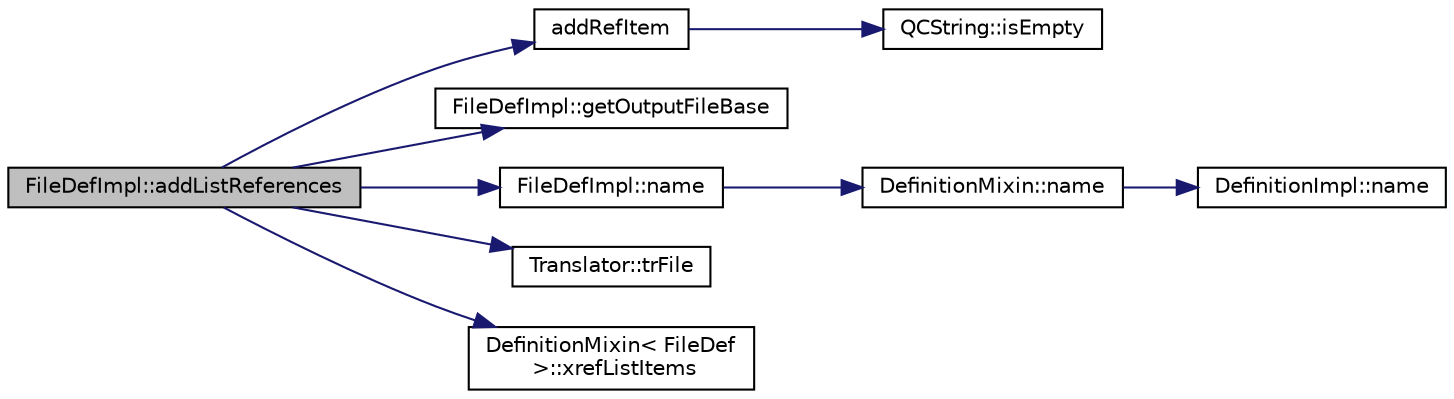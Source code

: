 digraph "FileDefImpl::addListReferences"
{
 // LATEX_PDF_SIZE
  edge [fontname="Helvetica",fontsize="10",labelfontname="Helvetica",labelfontsize="10"];
  node [fontname="Helvetica",fontsize="10",shape=record];
  rankdir="LR";
  Node1 [label="FileDefImpl::addListReferences",height=0.2,width=0.4,color="black", fillcolor="grey75", style="filled", fontcolor="black",tooltip=" "];
  Node1 -> Node2 [color="midnightblue",fontsize="10",style="solid"];
  Node2 [label="addRefItem",height=0.2,width=0.4,color="black", fillcolor="white", style="filled",URL="$util_8cpp.html#a6c177ac509924d60c71b820d39d28b9f",tooltip=" "];
  Node2 -> Node3 [color="midnightblue",fontsize="10",style="solid"];
  Node3 [label="QCString::isEmpty",height=0.2,width=0.4,color="black", fillcolor="white", style="filled",URL="$classQCString.html#a621c4090d69ad7d05ef8e5234376c3d8",tooltip=" "];
  Node1 -> Node4 [color="midnightblue",fontsize="10",style="solid"];
  Node4 [label="FileDefImpl::getOutputFileBase",height=0.2,width=0.4,color="black", fillcolor="white", style="filled",URL="$classFileDefImpl.html#a49bf4242bbcbded537f0bfd8f263ae2b",tooltip=" "];
  Node1 -> Node5 [color="midnightblue",fontsize="10",style="solid"];
  Node5 [label="FileDefImpl::name",height=0.2,width=0.4,color="black", fillcolor="white", style="filled",URL="$classFileDefImpl.html#af09750b8bb362bd1a5c4be32991ee20b",tooltip=" "];
  Node5 -> Node6 [color="midnightblue",fontsize="10",style="solid"];
  Node6 [label="DefinitionMixin::name",height=0.2,width=0.4,color="black", fillcolor="white", style="filled",URL="$classDefinitionMixin.html#a03a95195d1616701c67a11d38b2b22bf",tooltip=" "];
  Node6 -> Node7 [color="midnightblue",fontsize="10",style="solid"];
  Node7 [label="DefinitionImpl::name",height=0.2,width=0.4,color="black", fillcolor="white", style="filled",URL="$classDefinitionImpl.html#a74ef9c81f02bb1ffaf62ba31239750c4",tooltip=" "];
  Node1 -> Node8 [color="midnightblue",fontsize="10",style="solid"];
  Node8 [label="Translator::trFile",height=0.2,width=0.4,color="black", fillcolor="white", style="filled",URL="$classTranslator.html#adcedc68246e92cc1e7e3c6e5a457acba",tooltip=" "];
  Node1 -> Node9 [color="midnightblue",fontsize="10",style="solid"];
  Node9 [label="DefinitionMixin\< FileDef\l \>::xrefListItems",height=0.2,width=0.4,color="black", fillcolor="white", style="filled",URL="$classDefinitionMixin.html#a8170faab6bcbcdbd0dbcde859993e10a",tooltip=" "];
}
